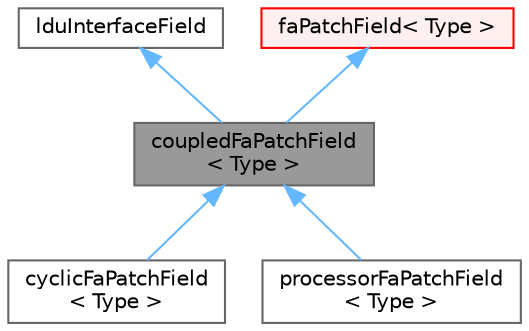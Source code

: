 digraph "coupledFaPatchField&lt; Type &gt;"
{
 // LATEX_PDF_SIZE
  bgcolor="transparent";
  edge [fontname=Helvetica,fontsize=10,labelfontname=Helvetica,labelfontsize=10];
  node [fontname=Helvetica,fontsize=10,shape=box,height=0.2,width=0.4];
  Node1 [id="Node000001",label="coupledFaPatchField\l\< Type \>",height=0.2,width=0.4,color="gray40", fillcolor="grey60", style="filled", fontcolor="black",tooltip="Author Zeljko Tukovic, FMENA Hrvoje Jasak, Wikki Ltd."];
  Node2 -> Node1 [id="edge1_Node000001_Node000002",dir="back",color="steelblue1",style="solid",tooltip=" "];
  Node2 [id="Node000002",label="lduInterfaceField",height=0.2,width=0.4,color="gray40", fillcolor="white", style="filled",URL="$classFoam_1_1lduInterfaceField.html",tooltip="An abstract base class for implicitly-coupled interface fields e.g. processor and cyclic patch fields..."];
  Node3 -> Node1 [id="edge2_Node000001_Node000003",dir="back",color="steelblue1",style="solid",tooltip=" "];
  Node3 [id="Node000003",label="faPatchField\< Type \>",height=0.2,width=0.4,color="red", fillcolor="#FFF0F0", style="filled",URL="$classFoam_1_1faPatchField.html",tooltip="faPatchField<Type> abstract base class. This class gives a fat-interface to all derived classes cover..."];
  Node1 -> Node12 [id="edge3_Node000001_Node000012",dir="back",color="steelblue1",style="solid",tooltip=" "];
  Node12 [id="Node000012",label="cyclicFaPatchField\l\< Type \>",height=0.2,width=0.4,color="gray40", fillcolor="white", style="filled",URL="$classFoam_1_1cyclicFaPatchField.html",tooltip="Foam::cyclicFaPatchField."];
  Node1 -> Node13 [id="edge4_Node000001_Node000013",dir="back",color="steelblue1",style="solid",tooltip=" "];
  Node13 [id="Node000013",label="processorFaPatchField\l\< Type \>",height=0.2,width=0.4,color="gray40", fillcolor="white", style="filled",URL="$classFoam_1_1processorFaPatchField.html",tooltip="Author Zeljko Tukovic, FMENA Hrvoje Jasak, Wikki Ltd."];
}
